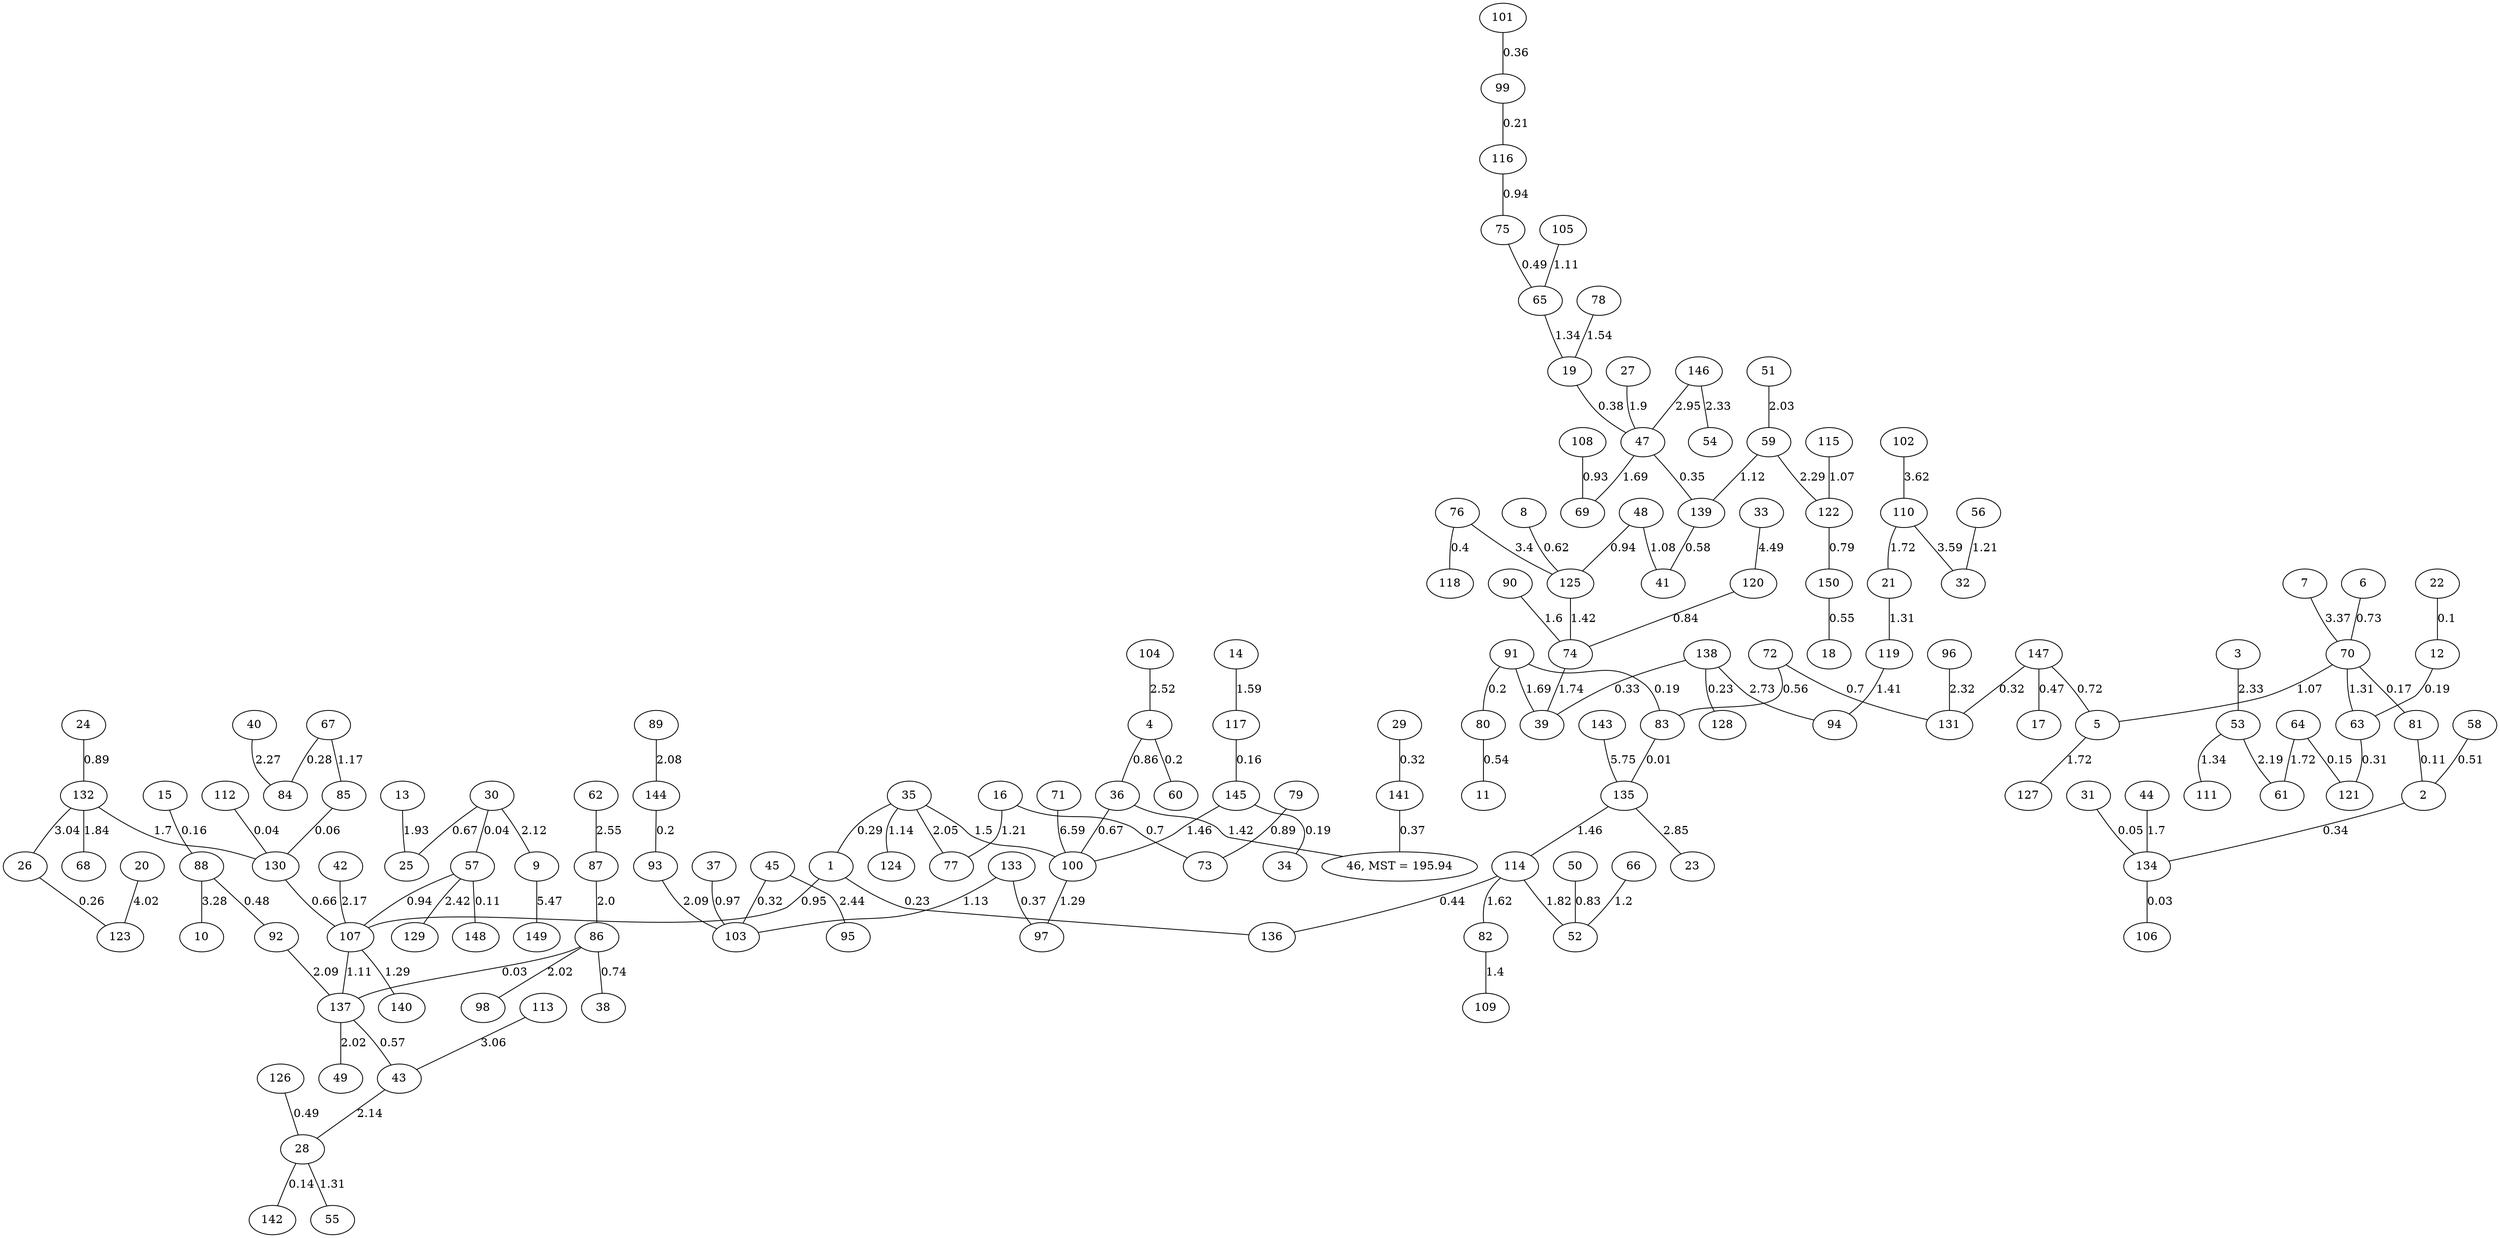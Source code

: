 graph kruskalD_Erdos_Renyi{
83--135 [label=0.01]
134--106 [label=0.03]
86--137 [label=0.03]
112--130 [label=0.04]
30--57 [label=0.04]
31--134 [label=0.05]
85--130 [label=0.06]
22--12 [label=0.1]
57--148 [label=0.11]
81--2 [label=0.11]
28--142 [label=0.14]
64--121 [label=0.15]
117--145 [label=0.16]
15--88 [label=0.16]
70--81 [label=0.17]
91--83 [label=0.19]
12--63 [label=0.19]
145--34 [label=0.19]
144--93 [label=0.2]
91--80 [label=0.2]
4--60 [label=0.2]
99--116 [label=0.21]
138--128 [label=0.23]
1--136 [label=0.23]
26--123 [label=0.26]
67--84 [label=0.28]
35--1 [label=0.29]
63--121 [label=0.31]
147--131 [label=0.32]
45--103 [label=0.32]
29--141 [label=0.32]
138--39 [label=0.33]
2--134 [label=0.34]
47--139 [label=0.35]
101--99 [label=0.36]
141--46 [label=0.37]
133--97 [label=0.37]
19--47 [label=0.38]
76--118 [label=0.4]
114--136 [label=0.44]
147--17 [label=0.47]
88--92 [label=0.48]
126--28 [label=0.49]
75--65 [label=0.49]
58--2 [label=0.51]
80--11 [label=0.54]
150--18 [label=0.55]
72--83 [label=0.56]
137--43 [label=0.57]
139--41 [label=0.58]
8--125 [label=0.62]
130--107 [label=0.66]
36--100 [label=0.67]
30--25 [label=0.67]
72--131 [label=0.7]
16--73 [label=0.7]
147--5 [label=0.72]
6--70 [label=0.73]
86--38 [label=0.74]
122--150 [label=0.79]
50--52 [label=0.83]
120--74 [label=0.84]
4--36 [label=0.86]
79--73 [label=0.89]
24--132 [label=0.89]
108--69 [label=0.93]
48--125 [label=0.94]
116--75 [label=0.94]
57--107 [label=0.94]
1--107 [label=0.95]
37--103 [label=0.97]
115--122 [label=1.07]
70--5 [label=1.07]
48--41 [label=1.08]
107--137 [label=1.11]
105--65 [label=1.11]
59--139 [label=1.12]
133--103 [label=1.13]
35--124 [label=1.14]
67--85 [label=1.17]
66--52 [label=1.2]
56--32 [label=1.21]
16--77 [label=1.21]
107--140 [label=1.29]
100--97 [label=1.29]
28--55 [label=1.31]
21--119 [label=1.31]
70--63 [label=1.31]
65--19 [label=1.34]
53--111 [label=1.34]
82--109 [label=1.4]
119--94 [label=1.41]
36--46 [label=1.42]
125--74 [label=1.42]
135--114 [label=1.46]
145--100 [label=1.46]
35--100 [label=1.5]
78--19 [label=1.54]
14--117 [label=1.59]
90--74 [label=1.6]
114--82 [label=1.62]
47--69 [label=1.69]
91--39 [label=1.69]
44--134 [label=1.7]
132--130 [label=1.7]
5--127 [label=1.72]
64--61 [label=1.72]
110--21 [label=1.72]
74--39 [label=1.74]
114--52 [label=1.82]
132--68 [label=1.84]
27--47 [label=1.9]
13--25 [label=1.93]
87--86 [label=2.0]
137--49 [label=2.02]
86--98 [label=2.02]
51--59 [label=2.03]
35--77 [label=2.05]
89--144 [label=2.08]
92--137 [label=2.09]
93--103 [label=2.09]
30--9 [label=2.12]
43--28 [label=2.14]
42--107 [label=2.17]
53--61 [label=2.19]
40--84 [label=2.27]
59--122 [label=2.29]
96--131 [label=2.32]
146--54 [label=2.33]
3--53 [label=2.33]
57--129 [label=2.42]
45--95 [label=2.44]
104--4 [label=2.52]
62--87 [label=2.55]
138--94 [label=2.73]
135--23 [label=2.85]
146--47 [label=2.95]
132--26 [label=3.04]
113--43 [label=3.06]
88--10 [label=3.28]
7--70 [label=3.37]
76--125 [label=3.4]
110--32 [label=3.59]
102--110 [label=3.62]
20--123 [label=4.02]
33--120 [label=4.49]
9--149 [label=5.47]
143--135 [label=5.75]
71--100 [label=6.59]
46 [label="46, MST = 195.94"]
}
